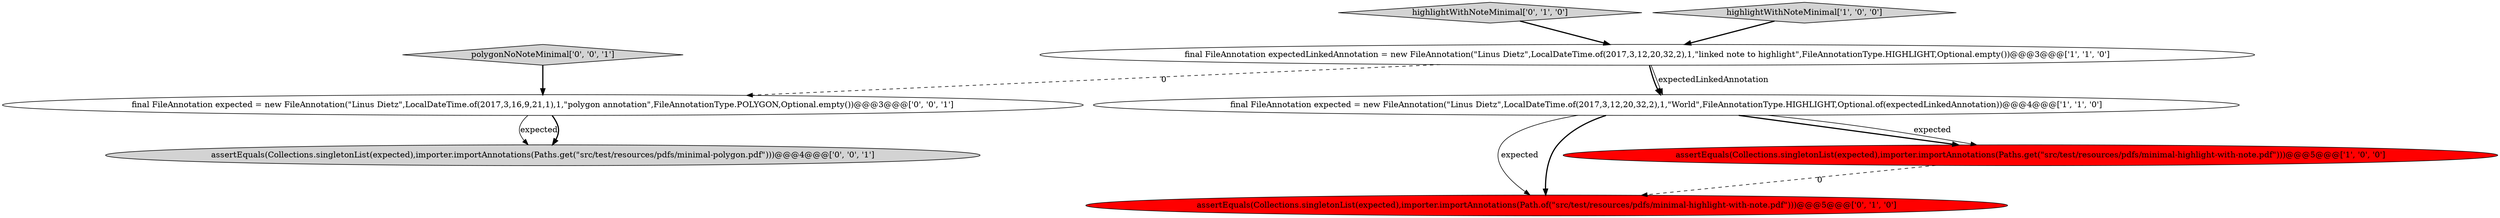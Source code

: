 digraph {
5 [style = filled, label = "assertEquals(Collections.singletonList(expected),importer.importAnnotations(Path.of(\"src/test/resources/pdfs/minimal-highlight-with-note.pdf\")))@@@5@@@['0', '1', '0']", fillcolor = red, shape = ellipse image = "AAA1AAABBB2BBB"];
7 [style = filled, label = "final FileAnnotation expected = new FileAnnotation(\"Linus Dietz\",LocalDateTime.of(2017,3,16,9,21,1),1,\"polygon annotation\",FileAnnotationType.POLYGON,Optional.empty())@@@3@@@['0', '0', '1']", fillcolor = white, shape = ellipse image = "AAA0AAABBB3BBB"];
6 [style = filled, label = "polygonNoNoteMinimal['0', '0', '1']", fillcolor = lightgray, shape = diamond image = "AAA0AAABBB3BBB"];
8 [style = filled, label = "assertEquals(Collections.singletonList(expected),importer.importAnnotations(Paths.get(\"src/test/resources/pdfs/minimal-polygon.pdf\")))@@@4@@@['0', '0', '1']", fillcolor = lightgray, shape = ellipse image = "AAA0AAABBB3BBB"];
0 [style = filled, label = "final FileAnnotation expected = new FileAnnotation(\"Linus Dietz\",LocalDateTime.of(2017,3,12,20,32,2),1,\"World\",FileAnnotationType.HIGHLIGHT,Optional.of(expectedLinkedAnnotation))@@@4@@@['1', '1', '0']", fillcolor = white, shape = ellipse image = "AAA0AAABBB1BBB"];
4 [style = filled, label = "highlightWithNoteMinimal['0', '1', '0']", fillcolor = lightgray, shape = diamond image = "AAA0AAABBB2BBB"];
3 [style = filled, label = "assertEquals(Collections.singletonList(expected),importer.importAnnotations(Paths.get(\"src/test/resources/pdfs/minimal-highlight-with-note.pdf\")))@@@5@@@['1', '0', '0']", fillcolor = red, shape = ellipse image = "AAA1AAABBB1BBB"];
2 [style = filled, label = "highlightWithNoteMinimal['1', '0', '0']", fillcolor = lightgray, shape = diamond image = "AAA0AAABBB1BBB"];
1 [style = filled, label = "final FileAnnotation expectedLinkedAnnotation = new FileAnnotation(\"Linus Dietz\",LocalDateTime.of(2017,3,12,20,32,2),1,\"linked note to highlight\",FileAnnotationType.HIGHLIGHT,Optional.empty())@@@3@@@['1', '1', '0']", fillcolor = white, shape = ellipse image = "AAA0AAABBB1BBB"];
0->3 [style = bold, label=""];
3->5 [style = dashed, label="0"];
4->1 [style = bold, label=""];
0->5 [style = solid, label="expected"];
7->8 [style = solid, label="expected"];
1->0 [style = bold, label=""];
1->7 [style = dashed, label="0"];
6->7 [style = bold, label=""];
1->0 [style = solid, label="expectedLinkedAnnotation"];
7->8 [style = bold, label=""];
2->1 [style = bold, label=""];
0->3 [style = solid, label="expected"];
0->5 [style = bold, label=""];
}
